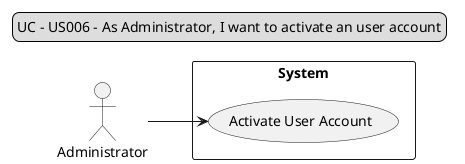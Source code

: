 @startuml

legend top
UC - US006 - As Administrator, I want to activate an user account
end legend

actor "Administrator"
left to right direction

rectangle "System"{

"Administrator" --> (Activate User Account)

}

@enduml
